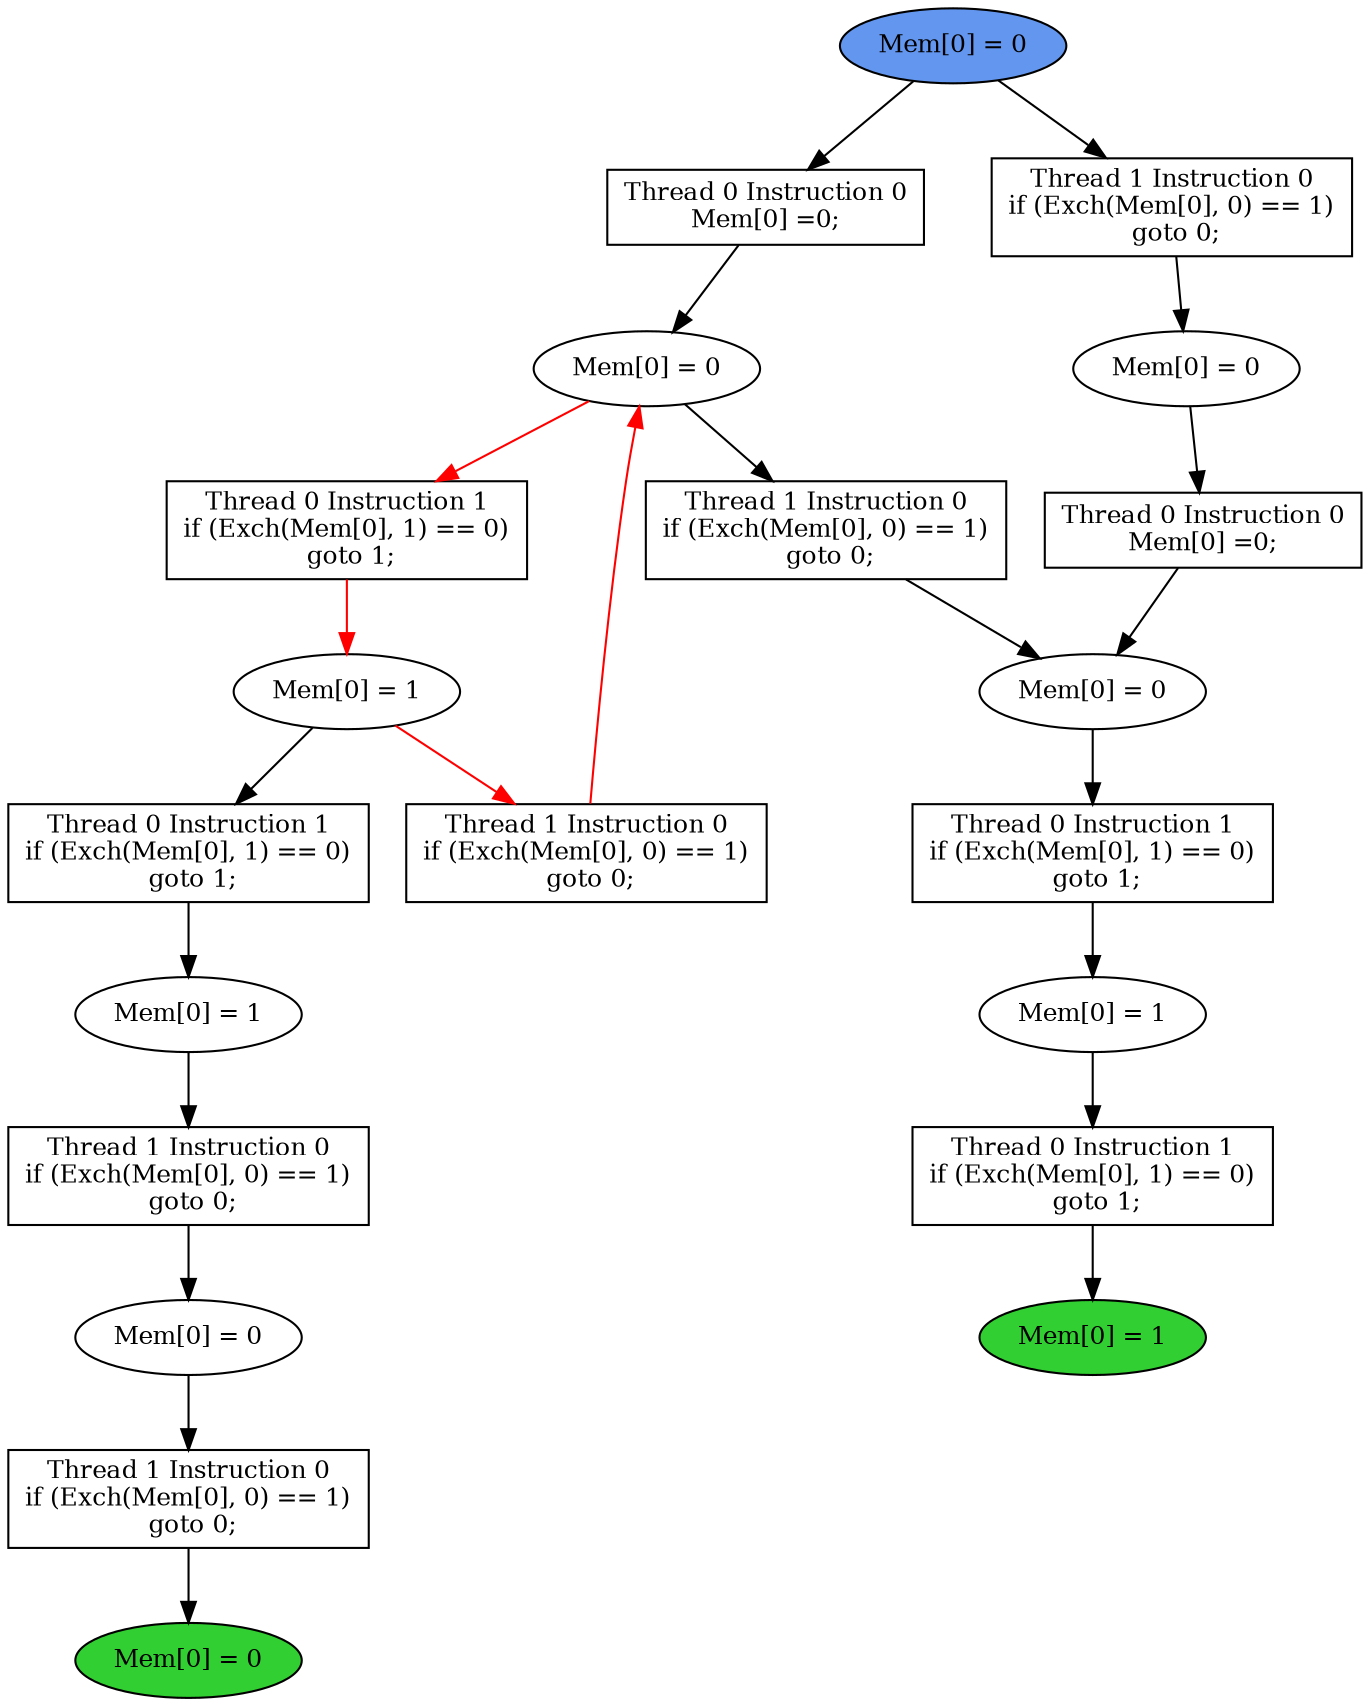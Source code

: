 digraph "graph" {
graph [fontsize=12]
node [fontsize=12]
edge [fontsize=12]
rankdir=TB;
"N20" -> "N18" [uuid = "<A0, S6>", color = "#000000", fontcolor = "#ffffff", style = "solid", label = "", dir = "forward", weight = "1"]
"N30" -> "N29" [uuid = "<A1, S5>", color = "#000000", fontcolor = "#ffffff", style = "solid", label = "", dir = "forward", weight = "1"]
"N28" -> "N27" [uuid = "<A2, S0>", color = "#ff0000", fontcolor = "#ffffff", style = "solid", label = "", dir = "forward", weight = "1"]
"N15" -> "N14" [uuid = "<A3, END1>", color = "#000000", fontcolor = "#ffffff", style = "solid", label = "", dir = "forward", weight = "1"]
"N13" -> "N12" [uuid = "<A4, S4>", color = "#000000", fontcolor = "#ffffff", style = "solid", label = "", dir = "forward", weight = "1"]
"N17" -> "N16" [uuid = "<A5, S3>", color = "#000000", fontcolor = "#ffffff", style = "solid", label = "", dir = "forward", weight = "1"]
"N9" -> "N8" [uuid = "<A6, END0>", color = "#000000", fontcolor = "#ffffff", style = "solid", label = "", dir = "forward", weight = "1"]
"N19" -> "N18" [uuid = "<A7, S6>", color = "#000000", fontcolor = "#ffffff", style = "solid", label = "", dir = "forward", weight = "1"]
"N29" -> "N26" [uuid = "<A8, S5>", color = "#ff0000", fontcolor = "#ffffff", style = "solid", label = "", dir = "back", weight = "1"]
"N11" -> "N10" [uuid = "<A9, S2>", color = "#000000", fontcolor = "#ffffff", style = "solid", label = "", dir = "forward", weight = "1"]
"N22" -> "N21" [uuid = "<A10, S1>", color = "#000000", fontcolor = "#ffffff", style = "solid", label = "", dir = "forward", weight = "1"]
"N21" -> "N20" [uuid = "<A0, S1>", color = "#000000", fontcolor = "#ffffff", style = "solid", label = "", dir = "forward", weight = "1"]
"N31" -> "N30" [uuid = "<A1, START$0>", color = "#000000", fontcolor = "#ffffff", style = "solid", label = "", dir = "forward", weight = "1"]
"N29" -> "N28" [uuid = "<A2, S5>", color = "#ff0000", fontcolor = "#ffffff", style = "solid", label = "", dir = "forward", weight = "1"]
"N16" -> "N15" [uuid = "<A3, S3>", color = "#000000", fontcolor = "#ffffff", style = "solid", label = "", dir = "forward", weight = "1"]
"N27" -> "N13" [uuid = "<A4, S0>", color = "#000000", fontcolor = "#ffffff", style = "solid", label = "", dir = "forward", weight = "1"]
"N18" -> "N17" [uuid = "<A5, S6>", color = "#000000", fontcolor = "#ffffff", style = "solid", label = "", dir = "forward", weight = "1"]
"N10" -> "N9" [uuid = "<A6, S2>", color = "#000000", fontcolor = "#ffffff", style = "solid", label = "", dir = "forward", weight = "1"]
"N29" -> "N19" [uuid = "<A7, S5>", color = "#000000", fontcolor = "#ffffff", style = "solid", label = "", dir = "forward", weight = "1"]
"N27" -> "N26" [uuid = "<A8, S0>", color = "#ff0000", fontcolor = "#ffffff", style = "solid", label = "", dir = "forward", weight = "1"]
"N12" -> "N11" [uuid = "<A9, S4>", color = "#000000", fontcolor = "#ffffff", style = "solid", label = "", dir = "forward", weight = "1"]
"N31" -> "N22" [uuid = "<A10, START$0>", color = "#000000", fontcolor = "#ffffff", style = "solid", label = "", dir = "forward", weight = "1"]
"N8" [uuid="END0", label="Mem[0] = 0", fillcolor = "#31cf31", fontcolor = "#000000", shape = "ellipse", style = "filled, solid"]
"N9" [uuid="A6", label="Thread 1 Instruction 0
if (Exch(Mem[0], 0) == 1)
 goto 0;", fillcolor = "#ffffff", fontcolor = "#000000", shape = "box", style = "filled, solid"]
"N10" [uuid="S2", label="Mem[0] = 0", fillcolor = "#ffffff", fontcolor = "#000000", shape = "ellipse", style = "filled, solid"]
"N11" [uuid="A9", label="Thread 1 Instruction 0
if (Exch(Mem[0], 0) == 1)
 goto 0;", fillcolor = "#ffffff", fontcolor = "#000000", shape = "box", style = "filled, solid"]
"N12" [uuid="S4", label="Mem[0] = 1", fillcolor = "#ffffff", fontcolor = "#000000", shape = "ellipse", style = "filled, solid"]
"N13" [uuid="A4", label="Thread 0 Instruction 1
if (Exch(Mem[0], 1) == 0)
 goto 1;", fillcolor = "#ffffff", fontcolor = "#000000", shape = "box", style = "filled, solid"]
"N14" [uuid="END1", label="Mem[0] = 1", fillcolor = "#31cf31", fontcolor = "#000000", shape = "ellipse", style = "filled, solid"]
"N15" [uuid="A3", label="Thread 0 Instruction 1
if (Exch(Mem[0], 1) == 0)
 goto 1;", fillcolor = "#ffffff", fontcolor = "#000000", shape = "box", style = "filled, solid"]
"N16" [uuid="S3", label="Mem[0] = 1", fillcolor = "#ffffff", fontcolor = "#000000", shape = "ellipse", style = "filled, solid"]
"N17" [uuid="A5", label="Thread 0 Instruction 1
if (Exch(Mem[0], 1) == 0)
 goto 1;", fillcolor = "#ffffff", fontcolor = "#000000", shape = "box", style = "filled, solid"]
"N18" [uuid="S6", label="Mem[0] = 0", fillcolor = "#ffffff", fontcolor = "#000000", shape = "ellipse", style = "filled, solid"]
"N19" [uuid="A7", label="Thread 1 Instruction 0
if (Exch(Mem[0], 0) == 1)
 goto 0;", fillcolor = "#ffffff", fontcolor = "#000000", shape = "box", style = "filled, solid"]
"N20" [uuid="A0", label="Thread 0 Instruction 0
Mem[0] =0;", fillcolor = "#ffffff", fontcolor = "#000000", shape = "box", style = "filled, solid"]
"N21" [uuid="S1", label="Mem[0] = 0", fillcolor = "#ffffff", fontcolor = "#000000", shape = "ellipse", style = "filled, solid"]
"N22" [uuid="A10", label="Thread 1 Instruction 0
if (Exch(Mem[0], 0) == 1)
 goto 0;", fillcolor = "#ffffff", fontcolor = "#000000", shape = "box", style = "filled, solid"]
"N26" [uuid="A8", label="Thread 1 Instruction 0
if (Exch(Mem[0], 0) == 1)
 goto 0;", fillcolor = "#ffffff", fontcolor = "#000000", shape = "box", style = "filled, solid"]
"N27" [uuid="S0", label="Mem[0] = 1", fillcolor = "#ffffff", fontcolor = "#000000", shape = "ellipse", style = "filled, solid"]
"N28" [uuid="A2", label="Thread 0 Instruction 1
if (Exch(Mem[0], 1) == 0)
 goto 1;", fillcolor = "#ffffff", fontcolor = "#000000", shape = "box", style = "filled, solid"]
"N29" [uuid="S5", label="Mem[0] = 0", fillcolor = "#ffffff", fontcolor = "#000000", shape = "ellipse", style = "filled, solid"]
"N30" [uuid="A1", label="Thread 0 Instruction 0
Mem[0] =0;", fillcolor = "#ffffff", fontcolor = "#000000", shape = "box", style = "filled, solid"]
"N31" [uuid="START$0", label="Mem[0] = 0", fillcolor = "#6396ef", fontcolor = "#000000", shape = "ellipse", style = "filled, solid"]
}